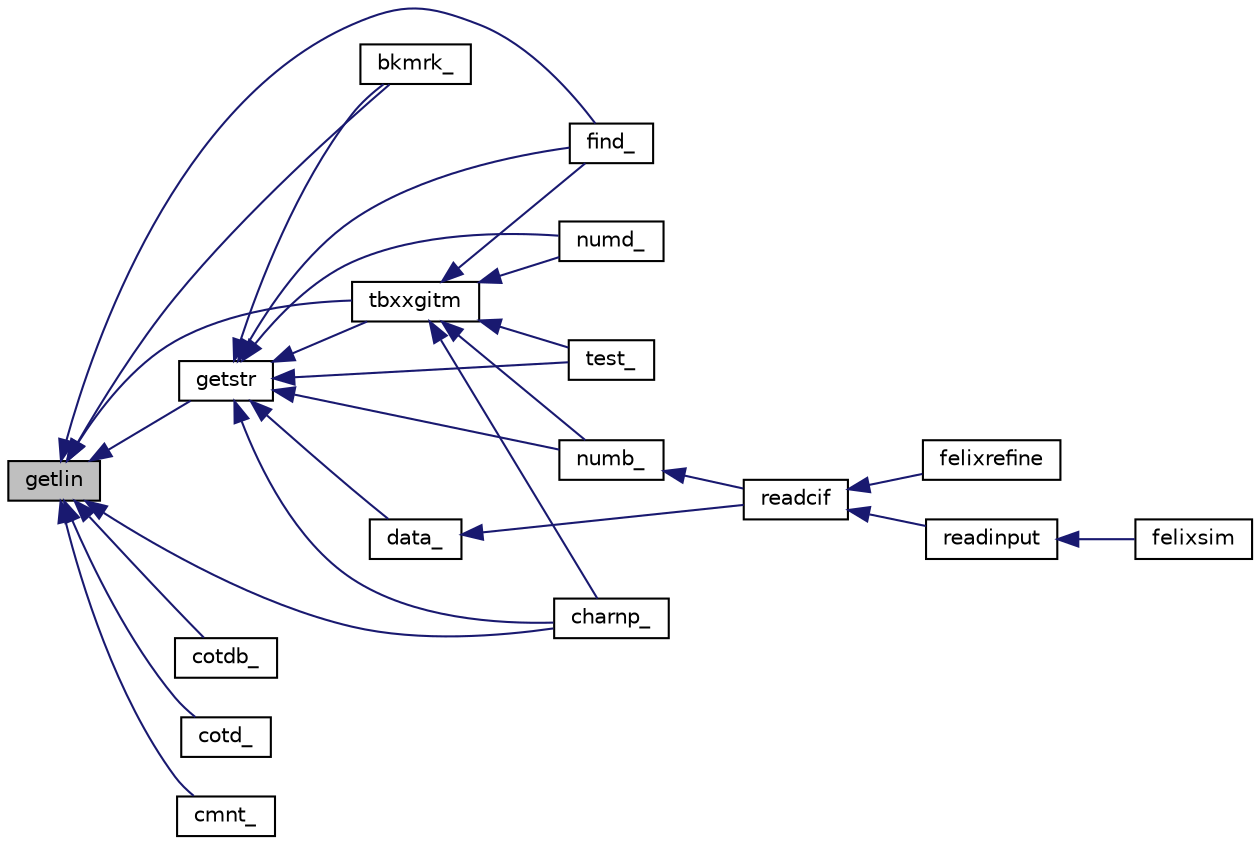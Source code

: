 digraph "getlin"
{
  edge [fontname="Helvetica",fontsize="10",labelfontname="Helvetica",labelfontsize="10"];
  node [fontname="Helvetica",fontsize="10",shape=record];
  rankdir="LR";
  Node1 [label="getlin",height=0.2,width=0.4,color="black", fillcolor="grey75", style="filled", fontcolor="black"];
  Node1 -> Node2 [dir="back",color="midnightblue",fontsize="10",style="solid",fontname="Helvetica"];
  Node2 [label="bkmrk_",height=0.2,width=0.4,color="black", fillcolor="white", style="filled",URL="$ciftbx_8f.html#af581014d858d87ba2c87bbac0de5640a"];
  Node1 -> Node3 [dir="back",color="midnightblue",fontsize="10",style="solid",fontname="Helvetica"];
  Node3 [label="find_",height=0.2,width=0.4,color="black", fillcolor="white", style="filled",URL="$ciftbx_8f.html#a30b628eee0628904dba9c686a8ee7178"];
  Node1 -> Node4 [dir="back",color="midnightblue",fontsize="10",style="solid",fontname="Helvetica"];
  Node4 [label="charnp_",height=0.2,width=0.4,color="black", fillcolor="white", style="filled",URL="$ciftbx_8f.html#a4c9835444462b49efe9e7b8cbe54beb1"];
  Node1 -> Node5 [dir="back",color="midnightblue",fontsize="10",style="solid",fontname="Helvetica"];
  Node5 [label="cotdb_",height=0.2,width=0.4,color="black", fillcolor="white", style="filled",URL="$ciftbx_8f.html#aa189db88211bf943210b021d675c525f"];
  Node1 -> Node6 [dir="back",color="midnightblue",fontsize="10",style="solid",fontname="Helvetica"];
  Node6 [label="cotd_",height=0.2,width=0.4,color="black", fillcolor="white", style="filled",URL="$ciftbx_8f.html#a1dd36bb83f38951193dce83f915b1af5"];
  Node1 -> Node7 [dir="back",color="midnightblue",fontsize="10",style="solid",fontname="Helvetica"];
  Node7 [label="cmnt_",height=0.2,width=0.4,color="black", fillcolor="white", style="filled",URL="$ciftbx_8f.html#a518acad706788566f4fbde1487048f9c"];
  Node1 -> Node8 [dir="back",color="midnightblue",fontsize="10",style="solid",fontname="Helvetica"];
  Node8 [label="tbxxgitm",height=0.2,width=0.4,color="black", fillcolor="white", style="filled",URL="$ciftbx_8f.html#a39d2614384d61dc867b06c6bea0fa00c"];
  Node8 -> Node9 [dir="back",color="midnightblue",fontsize="10",style="solid",fontname="Helvetica"];
  Node9 [label="test_",height=0.2,width=0.4,color="black", fillcolor="white", style="filled",URL="$ciftbx_8f.html#a7bf11278540621a732ea9c62c37f39d4"];
  Node8 -> Node3 [dir="back",color="midnightblue",fontsize="10",style="solid",fontname="Helvetica"];
  Node8 -> Node10 [dir="back",color="midnightblue",fontsize="10",style="solid",fontname="Helvetica"];
  Node10 [label="numb_",height=0.2,width=0.4,color="black", fillcolor="white", style="filled",URL="$ciftbx_8f.html#a52533b45df7c78e9d743147a4ed381f3"];
  Node10 -> Node11 [dir="back",color="midnightblue",fontsize="10",style="solid",fontname="Helvetica"];
  Node11 [label="readcif",height=0.2,width=0.4,color="black", fillcolor="white", style="filled",URL="$readcif_8f90.html#a851b318f1c18608adf2b40ba20d10014"];
  Node11 -> Node12 [dir="back",color="midnightblue",fontsize="10",style="solid",fontname="Helvetica"];
  Node12 [label="felixrefine",height=0.2,width=0.4,color="black", fillcolor="white", style="filled",URL="$felixrefine_8f90.html#aecbf263fc9c06070ed63b7a31c76bbef"];
  Node11 -> Node13 [dir="back",color="midnightblue",fontsize="10",style="solid",fontname="Helvetica"];
  Node13 [label="readinput",height=0.2,width=0.4,color="black", fillcolor="white", style="filled",URL="$readinput_8f90.html#a87d0c2ec1671e34d4efcabf08db9d396"];
  Node13 -> Node14 [dir="back",color="midnightblue",fontsize="10",style="solid",fontname="Helvetica"];
  Node14 [label="felixsim",height=0.2,width=0.4,color="black", fillcolor="white", style="filled",URL="$felixsim_8f90.html#ad36d8d5ddad66820866e3d05a4c66144"];
  Node8 -> Node15 [dir="back",color="midnightblue",fontsize="10",style="solid",fontname="Helvetica"];
  Node15 [label="numd_",height=0.2,width=0.4,color="black", fillcolor="white", style="filled",URL="$ciftbx_8f.html#a321db51a9a1b39f96c345271b840e3ca"];
  Node8 -> Node4 [dir="back",color="midnightblue",fontsize="10",style="solid",fontname="Helvetica"];
  Node1 -> Node16 [dir="back",color="midnightblue",fontsize="10",style="solid",fontname="Helvetica"];
  Node16 [label="getstr",height=0.2,width=0.4,color="black", fillcolor="white", style="filled",URL="$ciftbx_8f.html#a2f367430a036fc13e1f204833cad175d"];
  Node16 -> Node17 [dir="back",color="midnightblue",fontsize="10",style="solid",fontname="Helvetica"];
  Node17 [label="data_",height=0.2,width=0.4,color="black", fillcolor="white", style="filled",URL="$ciftbx_8f.html#acef84efd6e02fb3ddcab29ff8633a848"];
  Node17 -> Node11 [dir="back",color="midnightblue",fontsize="10",style="solid",fontname="Helvetica"];
  Node16 -> Node9 [dir="back",color="midnightblue",fontsize="10",style="solid",fontname="Helvetica"];
  Node16 -> Node2 [dir="back",color="midnightblue",fontsize="10",style="solid",fontname="Helvetica"];
  Node16 -> Node3 [dir="back",color="midnightblue",fontsize="10",style="solid",fontname="Helvetica"];
  Node16 -> Node10 [dir="back",color="midnightblue",fontsize="10",style="solid",fontname="Helvetica"];
  Node16 -> Node15 [dir="back",color="midnightblue",fontsize="10",style="solid",fontname="Helvetica"];
  Node16 -> Node4 [dir="back",color="midnightblue",fontsize="10",style="solid",fontname="Helvetica"];
  Node16 -> Node8 [dir="back",color="midnightblue",fontsize="10",style="solid",fontname="Helvetica"];
}
